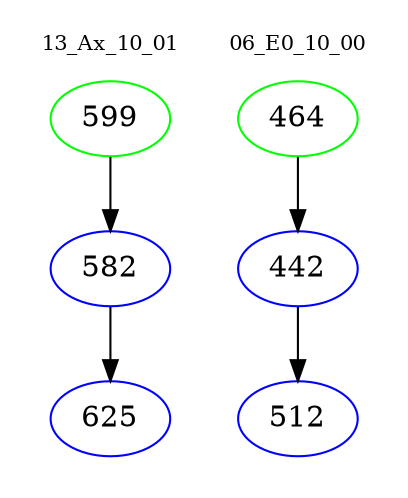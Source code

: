 digraph{
subgraph cluster_0 {
color = white
label = "13_Ax_10_01";
fontsize=10;
T0_599 [label="599", color="green"]
T0_599 -> T0_582 [color="black"]
T0_582 [label="582", color="blue"]
T0_582 -> T0_625 [color="black"]
T0_625 [label="625", color="blue"]
}
subgraph cluster_1 {
color = white
label = "06_E0_10_00";
fontsize=10;
T1_464 [label="464", color="green"]
T1_464 -> T1_442 [color="black"]
T1_442 [label="442", color="blue"]
T1_442 -> T1_512 [color="black"]
T1_512 [label="512", color="blue"]
}
}
